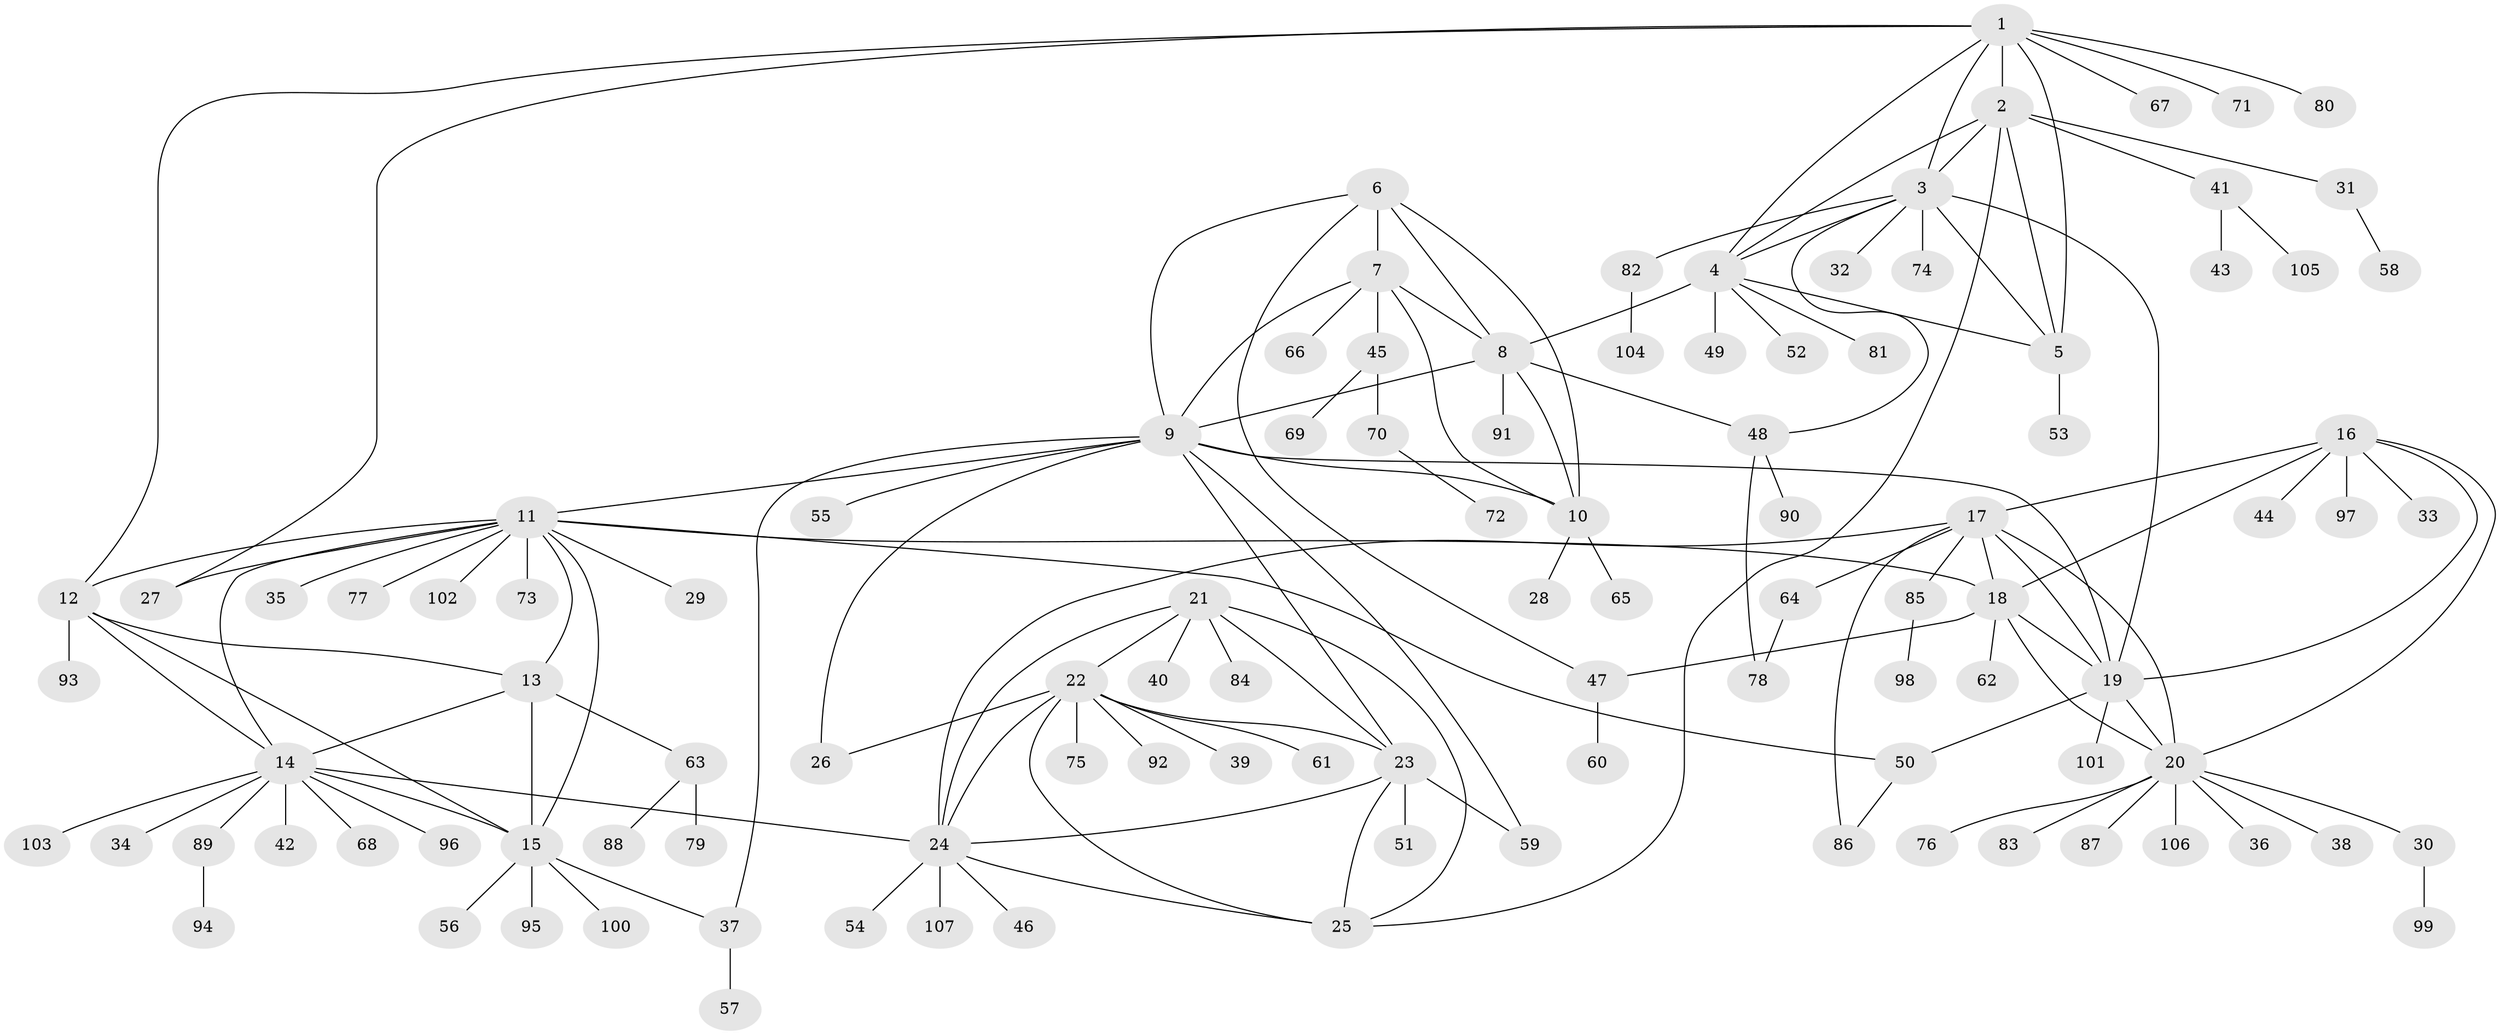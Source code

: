 // coarse degree distribution, {5: 0.03125, 6: 0.015625, 4: 0.03125, 7: 0.03125, 2: 0.046875, 1: 0.78125, 16: 0.015625, 11: 0.015625, 14: 0.015625, 13: 0.015625}
// Generated by graph-tools (version 1.1) at 2025/58/03/04/25 21:58:08]
// undirected, 107 vertices, 151 edges
graph export_dot {
graph [start="1"]
  node [color=gray90,style=filled];
  1;
  2;
  3;
  4;
  5;
  6;
  7;
  8;
  9;
  10;
  11;
  12;
  13;
  14;
  15;
  16;
  17;
  18;
  19;
  20;
  21;
  22;
  23;
  24;
  25;
  26;
  27;
  28;
  29;
  30;
  31;
  32;
  33;
  34;
  35;
  36;
  37;
  38;
  39;
  40;
  41;
  42;
  43;
  44;
  45;
  46;
  47;
  48;
  49;
  50;
  51;
  52;
  53;
  54;
  55;
  56;
  57;
  58;
  59;
  60;
  61;
  62;
  63;
  64;
  65;
  66;
  67;
  68;
  69;
  70;
  71;
  72;
  73;
  74;
  75;
  76;
  77;
  78;
  79;
  80;
  81;
  82;
  83;
  84;
  85;
  86;
  87;
  88;
  89;
  90;
  91;
  92;
  93;
  94;
  95;
  96;
  97;
  98;
  99;
  100;
  101;
  102;
  103;
  104;
  105;
  106;
  107;
  1 -- 2;
  1 -- 3;
  1 -- 4;
  1 -- 5;
  1 -- 12;
  1 -- 27;
  1 -- 67;
  1 -- 71;
  1 -- 80;
  2 -- 3;
  2 -- 4;
  2 -- 5;
  2 -- 25;
  2 -- 31;
  2 -- 41;
  3 -- 4;
  3 -- 5;
  3 -- 19;
  3 -- 32;
  3 -- 48;
  3 -- 74;
  3 -- 82;
  4 -- 5;
  4 -- 8;
  4 -- 49;
  4 -- 52;
  4 -- 81;
  5 -- 53;
  6 -- 7;
  6 -- 8;
  6 -- 9;
  6 -- 10;
  6 -- 47;
  7 -- 8;
  7 -- 9;
  7 -- 10;
  7 -- 45;
  7 -- 66;
  8 -- 9;
  8 -- 10;
  8 -- 48;
  8 -- 91;
  9 -- 10;
  9 -- 11;
  9 -- 19;
  9 -- 23;
  9 -- 26;
  9 -- 37;
  9 -- 55;
  9 -- 59;
  10 -- 28;
  10 -- 65;
  11 -- 12;
  11 -- 13;
  11 -- 14;
  11 -- 15;
  11 -- 18;
  11 -- 27;
  11 -- 29;
  11 -- 35;
  11 -- 50;
  11 -- 73;
  11 -- 77;
  11 -- 102;
  12 -- 13;
  12 -- 14;
  12 -- 15;
  12 -- 93;
  13 -- 14;
  13 -- 15;
  13 -- 63;
  14 -- 15;
  14 -- 24;
  14 -- 34;
  14 -- 42;
  14 -- 68;
  14 -- 89;
  14 -- 96;
  14 -- 103;
  15 -- 37;
  15 -- 56;
  15 -- 95;
  15 -- 100;
  16 -- 17;
  16 -- 18;
  16 -- 19;
  16 -- 20;
  16 -- 33;
  16 -- 44;
  16 -- 97;
  17 -- 18;
  17 -- 19;
  17 -- 20;
  17 -- 24;
  17 -- 64;
  17 -- 85;
  17 -- 86;
  18 -- 19;
  18 -- 20;
  18 -- 47;
  18 -- 62;
  19 -- 20;
  19 -- 50;
  19 -- 101;
  20 -- 30;
  20 -- 36;
  20 -- 38;
  20 -- 76;
  20 -- 83;
  20 -- 87;
  20 -- 106;
  21 -- 22;
  21 -- 23;
  21 -- 24;
  21 -- 25;
  21 -- 40;
  21 -- 84;
  22 -- 23;
  22 -- 24;
  22 -- 25;
  22 -- 26;
  22 -- 39;
  22 -- 61;
  22 -- 75;
  22 -- 92;
  23 -- 24;
  23 -- 25;
  23 -- 51;
  23 -- 59;
  24 -- 25;
  24 -- 46;
  24 -- 54;
  24 -- 107;
  30 -- 99;
  31 -- 58;
  37 -- 57;
  41 -- 43;
  41 -- 105;
  45 -- 69;
  45 -- 70;
  47 -- 60;
  48 -- 78;
  48 -- 90;
  50 -- 86;
  63 -- 79;
  63 -- 88;
  64 -- 78;
  70 -- 72;
  82 -- 104;
  85 -- 98;
  89 -- 94;
}
